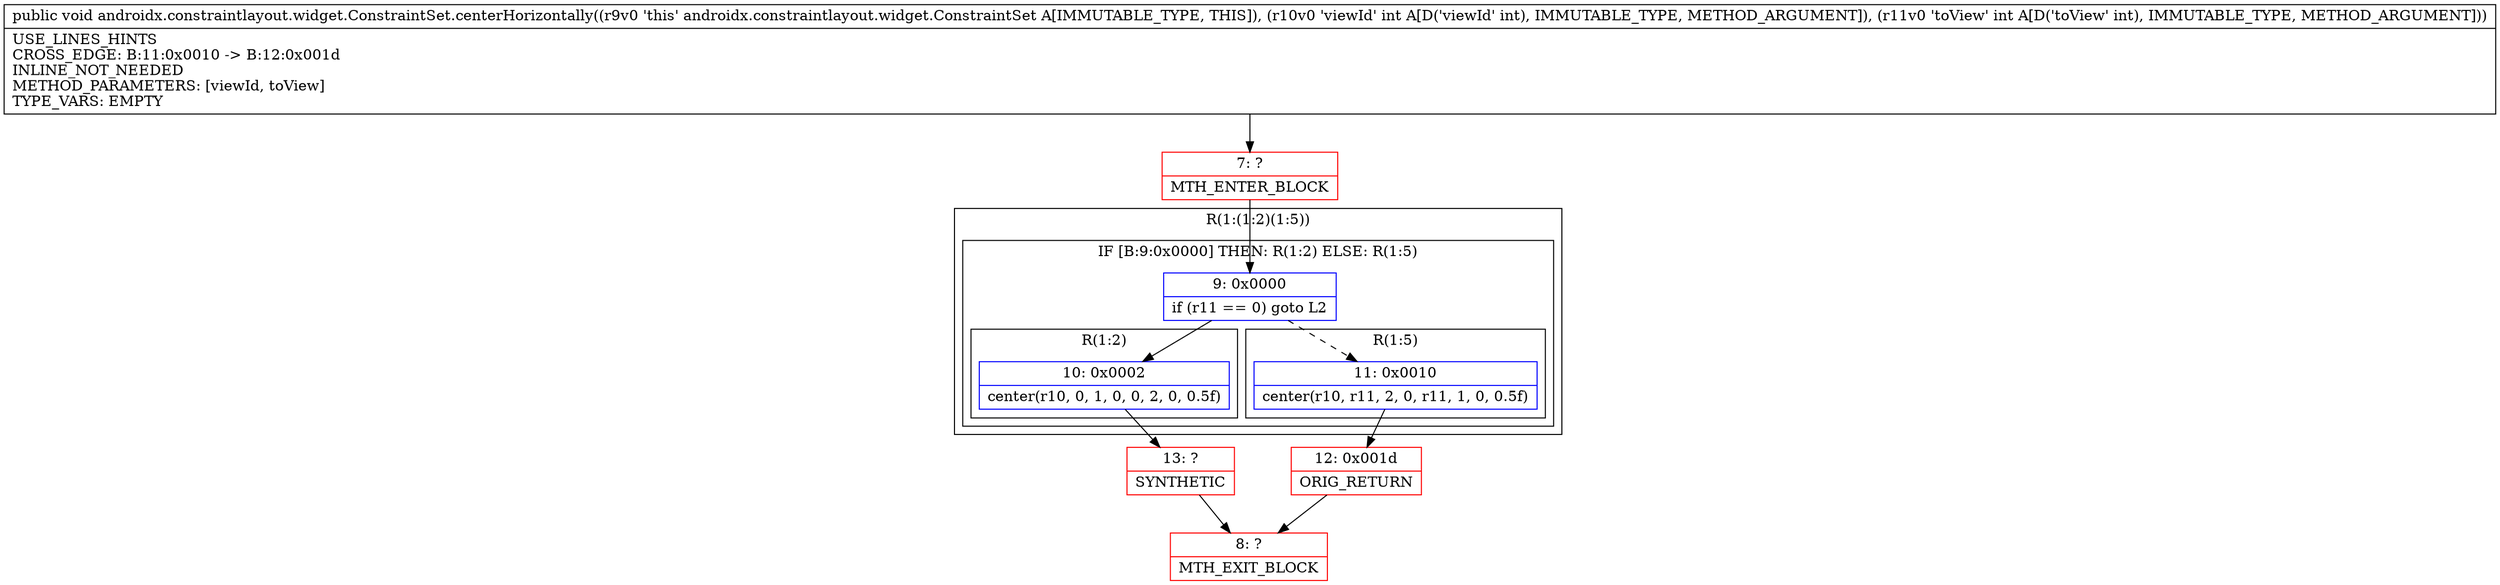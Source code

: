 digraph "CFG forandroidx.constraintlayout.widget.ConstraintSet.centerHorizontally(II)V" {
subgraph cluster_Region_674673151 {
label = "R(1:(1:2)(1:5))";
node [shape=record,color=blue];
subgraph cluster_IfRegion_877300965 {
label = "IF [B:9:0x0000] THEN: R(1:2) ELSE: R(1:5)";
node [shape=record,color=blue];
Node_9 [shape=record,label="{9\:\ 0x0000|if (r11 == 0) goto L2\l}"];
subgraph cluster_Region_1348643569 {
label = "R(1:2)";
node [shape=record,color=blue];
Node_10 [shape=record,label="{10\:\ 0x0002|center(r10, 0, 1, 0, 0, 2, 0, 0.5f)\l}"];
}
subgraph cluster_Region_1967580705 {
label = "R(1:5)";
node [shape=record,color=blue];
Node_11 [shape=record,label="{11\:\ 0x0010|center(r10, r11, 2, 0, r11, 1, 0, 0.5f)\l}"];
}
}
}
Node_7 [shape=record,color=red,label="{7\:\ ?|MTH_ENTER_BLOCK\l}"];
Node_13 [shape=record,color=red,label="{13\:\ ?|SYNTHETIC\l}"];
Node_8 [shape=record,color=red,label="{8\:\ ?|MTH_EXIT_BLOCK\l}"];
Node_12 [shape=record,color=red,label="{12\:\ 0x001d|ORIG_RETURN\l}"];
MethodNode[shape=record,label="{public void androidx.constraintlayout.widget.ConstraintSet.centerHorizontally((r9v0 'this' androidx.constraintlayout.widget.ConstraintSet A[IMMUTABLE_TYPE, THIS]), (r10v0 'viewId' int A[D('viewId' int), IMMUTABLE_TYPE, METHOD_ARGUMENT]), (r11v0 'toView' int A[D('toView' int), IMMUTABLE_TYPE, METHOD_ARGUMENT]))  | USE_LINES_HINTS\lCROSS_EDGE: B:11:0x0010 \-\> B:12:0x001d\lINLINE_NOT_NEEDED\lMETHOD_PARAMETERS: [viewId, toView]\lTYPE_VARS: EMPTY\l}"];
MethodNode -> Node_7;Node_9 -> Node_10;
Node_9 -> Node_11[style=dashed];
Node_10 -> Node_13;
Node_11 -> Node_12;
Node_7 -> Node_9;
Node_13 -> Node_8;
Node_12 -> Node_8;
}

